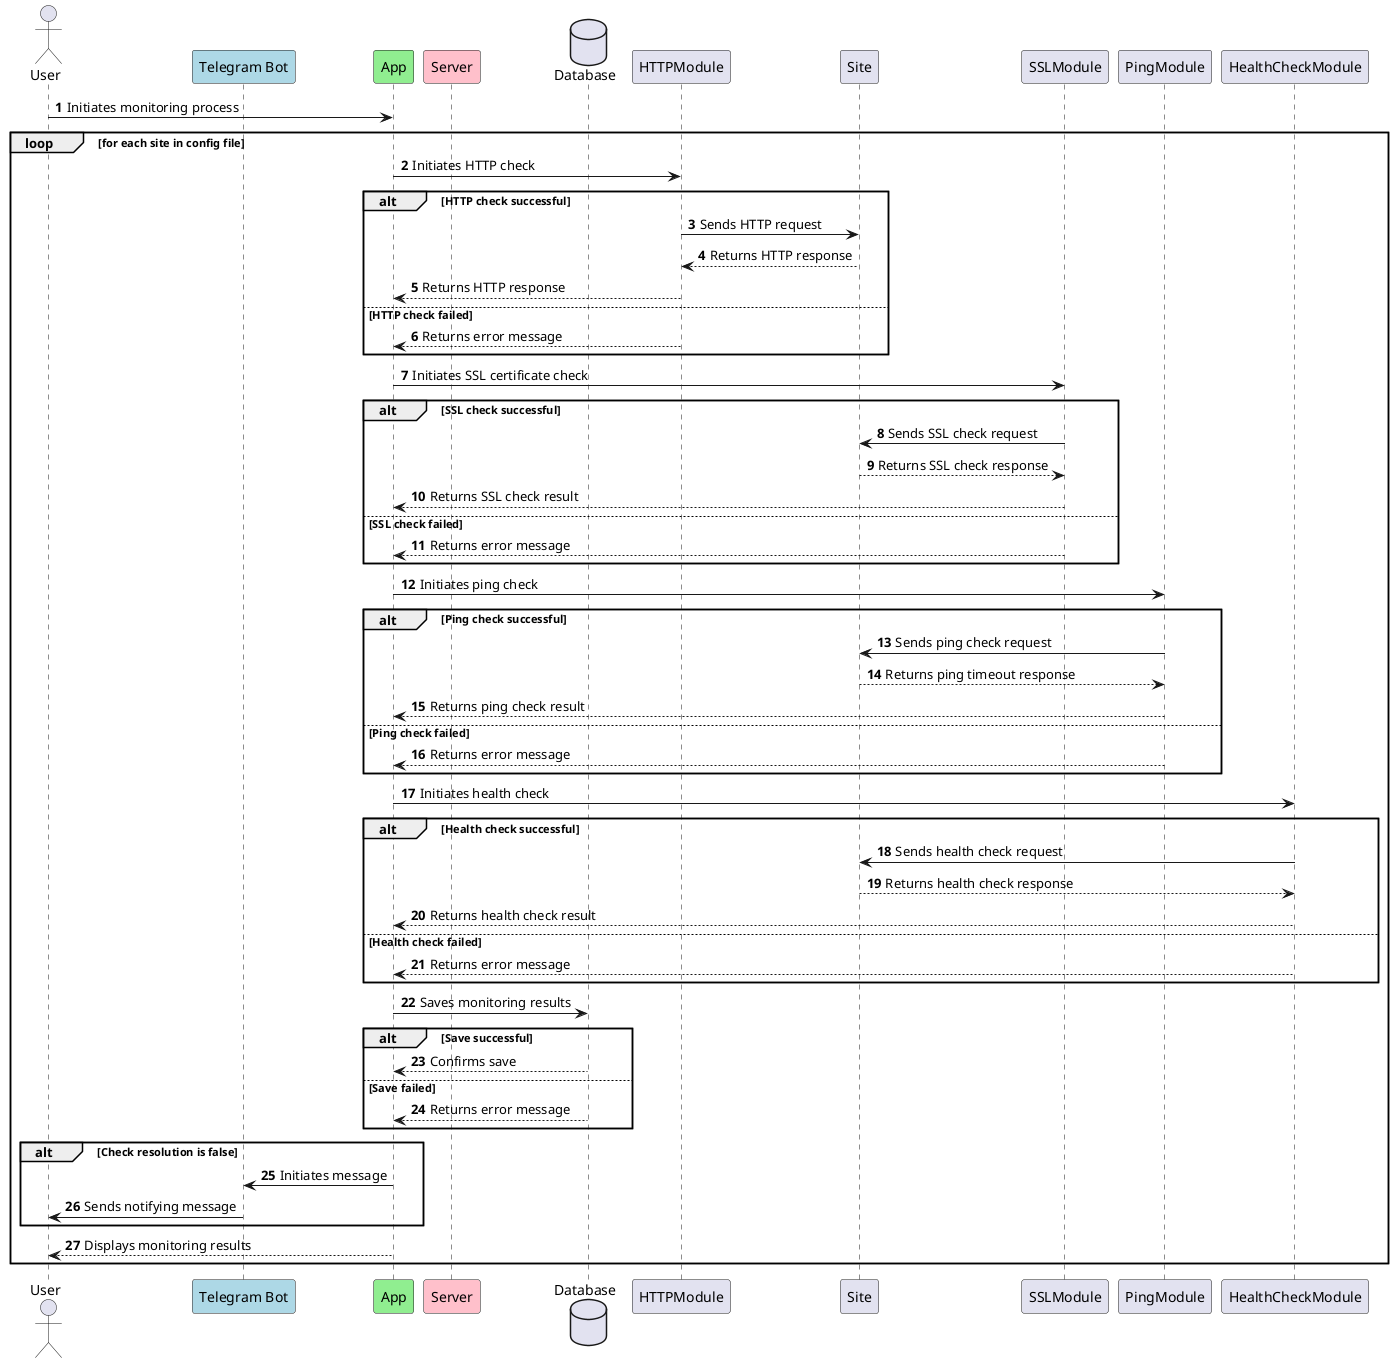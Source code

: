 @startuml
autonumber
actor User
participant "Telegram Bot" as Bot #LightBlue
participant "App" as App #LightGreen
participant "Server" as Server #Pink
database "Database" as Database


User -> App: Initiates monitoring process

loop for each site in config file
    App -> HTTPModule: Initiates HTTP check
    alt HTTP check successful
        HTTPModule -> Site: Sends HTTP request
        Site --> HTTPModule: Returns HTTP response
        HTTPModule --> App: Returns HTTP response
    else HTTP check failed
        HTTPModule --> App: Returns error message
    end

    App -> SSLModule: Initiates SSL certificate check
    alt SSL check successful
        SSLModule -> Site: Sends SSL check request
        Site --> SSLModule: Returns SSL check response
        SSLModule --> App: Returns SSL check result
    else SSL check failed
        SSLModule --> App: Returns error message
    end

    App -> PingModule: Initiates ping check
    alt Ping check successful
        PingModule -> Site: Sends ping check request
        Site --> PingModule: Returns ping timeout response
        PingModule --> App: Returns ping check result
    else Ping check failed
        PingModule --> App: Returns error message
    end

    App -> HealthCheckModule: Initiates health check
    alt Health check successful
        HealthCheckModule -> Site: Sends health check request
        Site --> HealthCheckModule: Returns health check response
        HealthCheckModule --> App: Returns health check result
    else Health check failed
        HealthCheckModule --> App: Returns error message
    end

    App -> Database: Saves monitoring results
    alt Save successful
        Database --> App: Confirms save
    else Save failed
        Database --> App: Returns error message
    end

    alt Check resolution is false
    App -> Bot: Initiates message
    Bot -> User: Sends notifying message
    end

    App --> User: Displays monitoring results
end

@enduml
